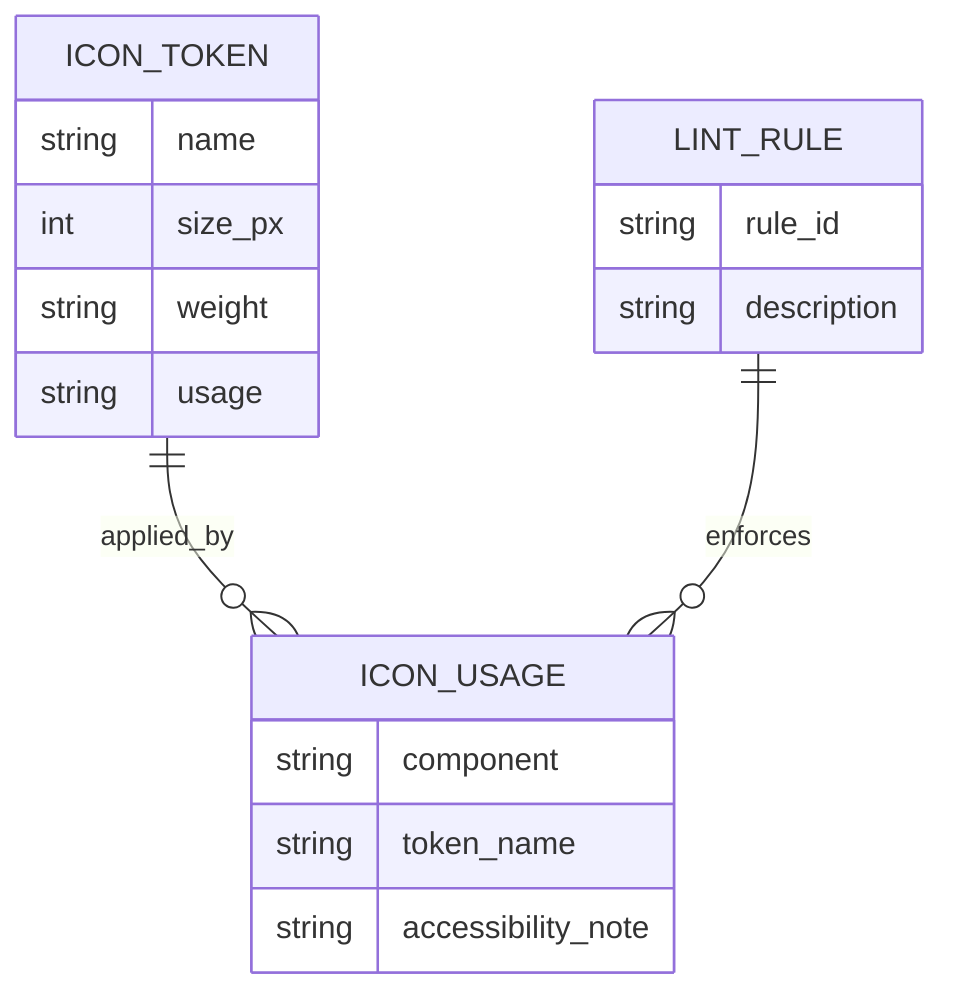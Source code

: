 erDiagram
    ICON_TOKEN {
        string name
        int size_px
        string weight
        string usage
    }
    ICON_USAGE {
        string component
        string token_name
        string accessibility_note
    }
    LINT_RULE {
        string rule_id
        string description
    }
    ICON_TOKEN ||--o{ ICON_USAGE : applied_by
    LINT_RULE ||--o{ ICON_USAGE : enforces